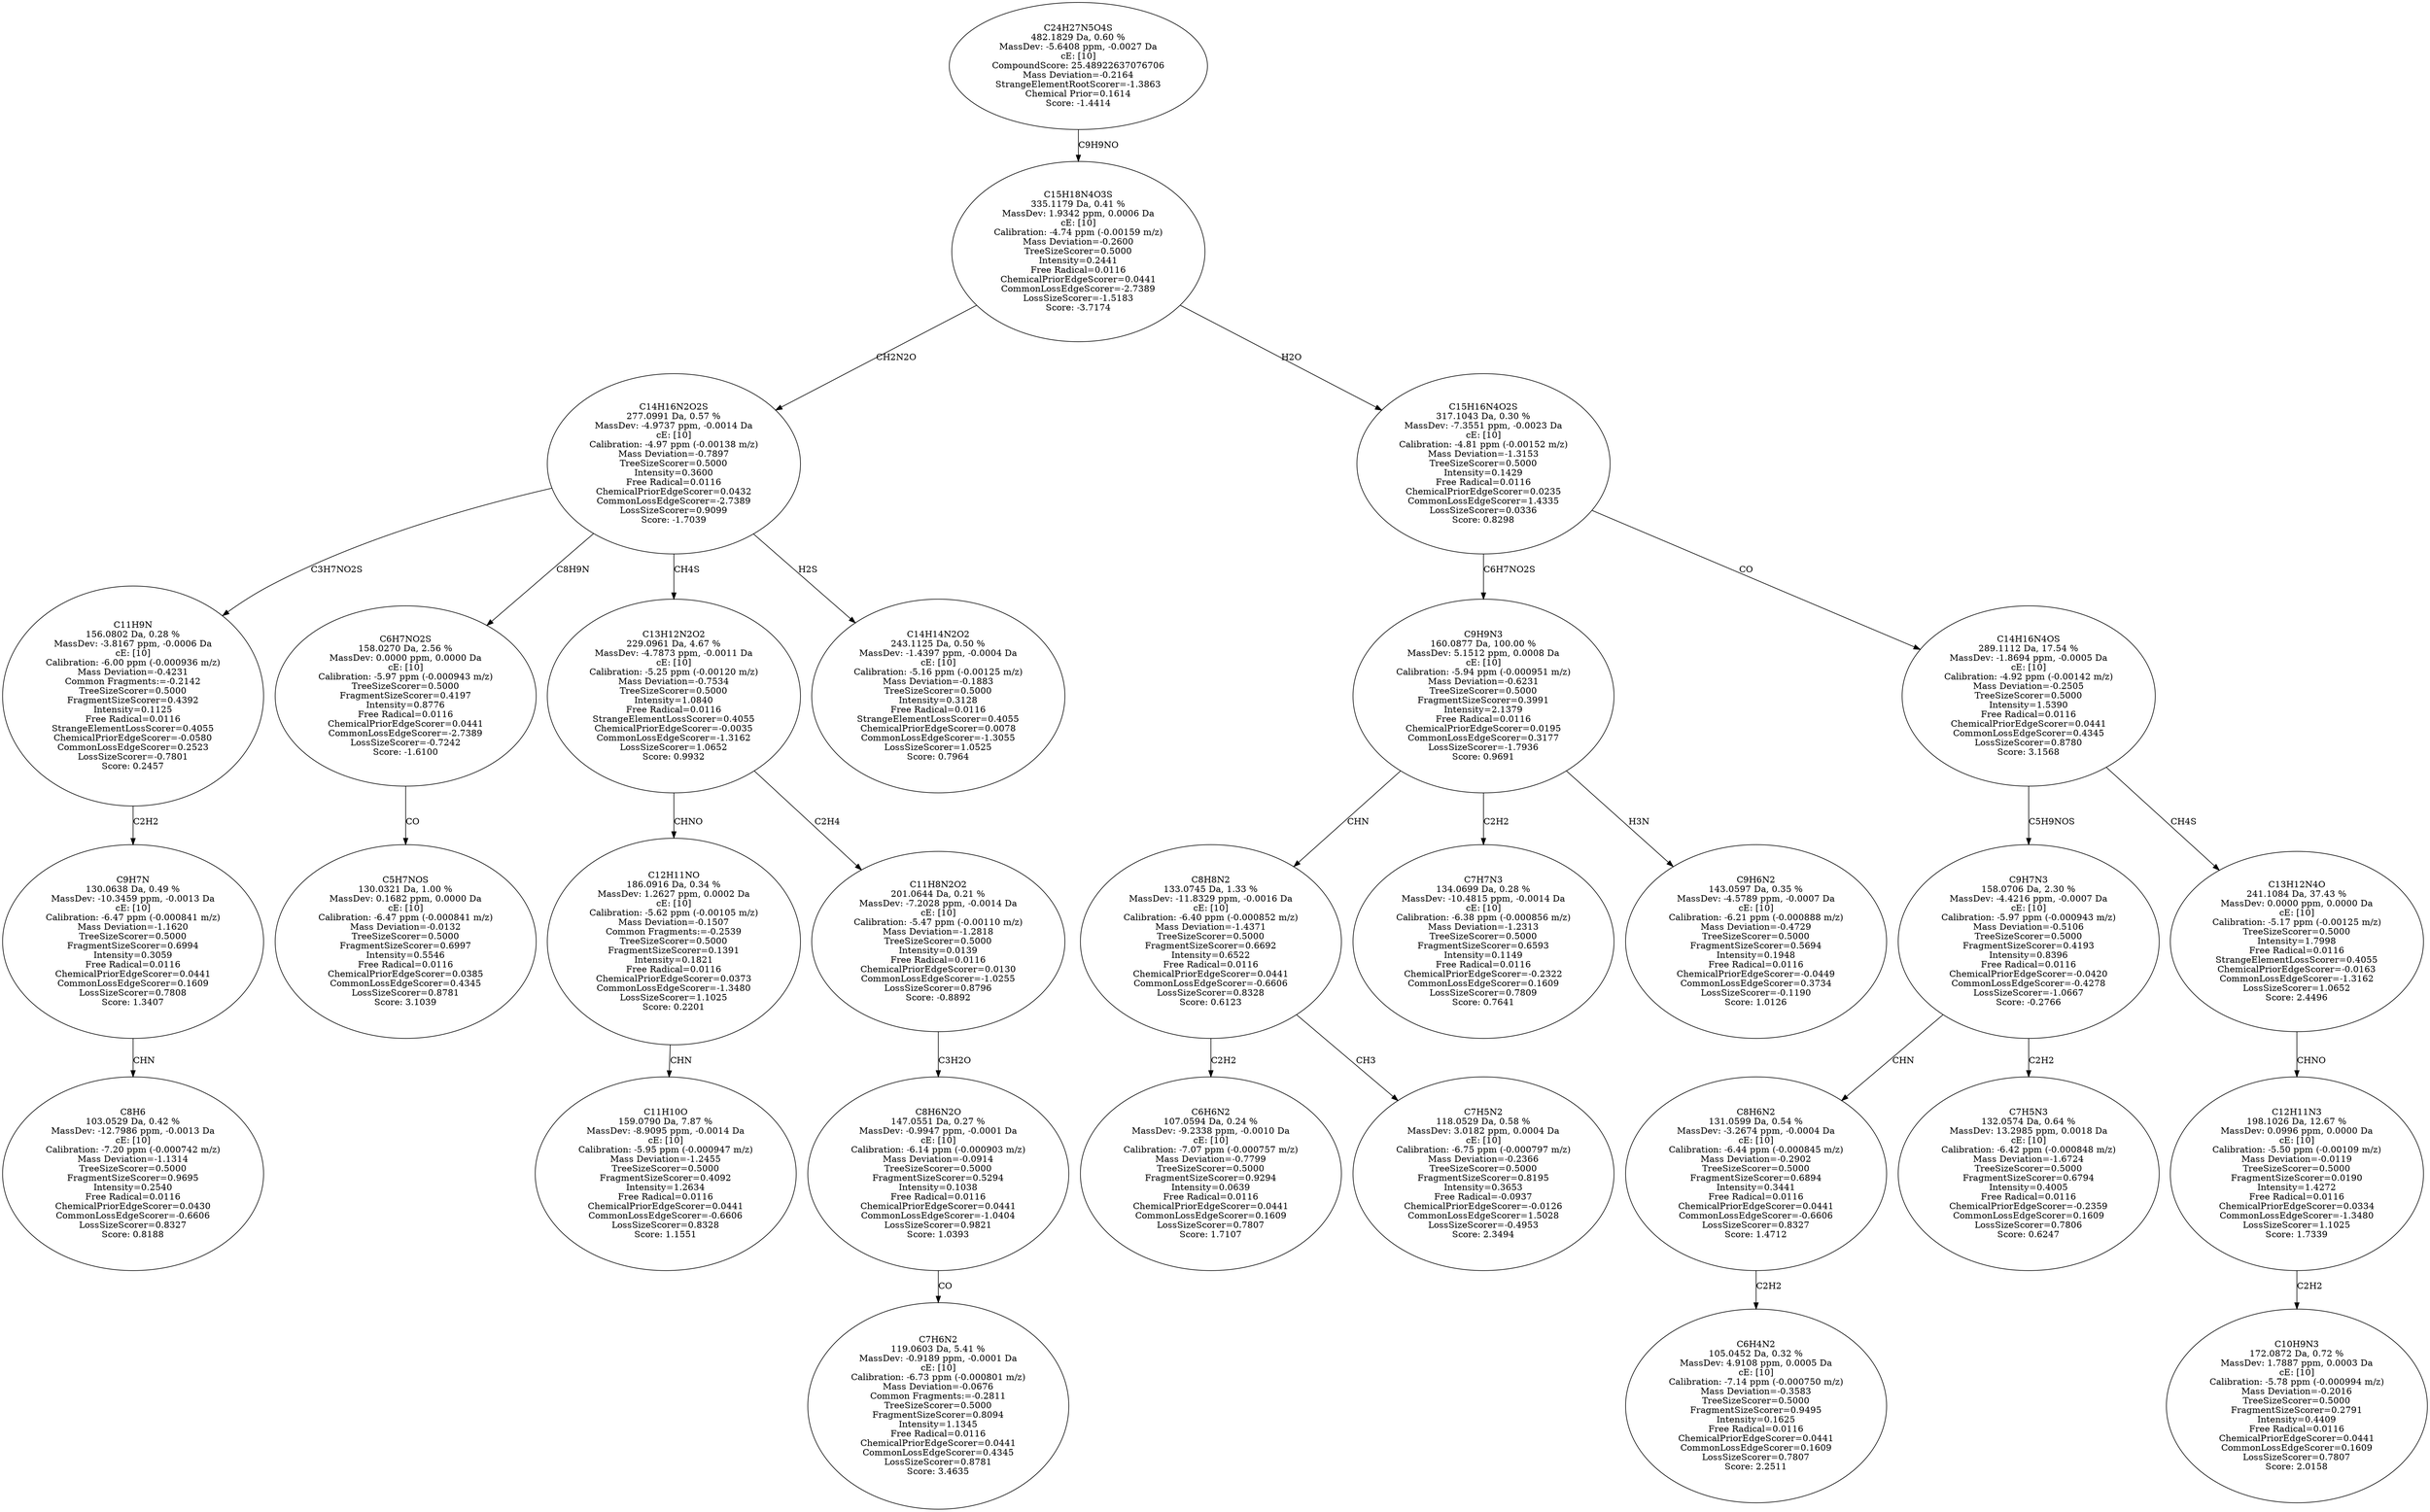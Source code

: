 strict digraph {
v1 [label="C8H6\n103.0529 Da, 0.42 %\nMassDev: -12.7986 ppm, -0.0013 Da\ncE: [10]\nCalibration: -7.20 ppm (-0.000742 m/z)\nMass Deviation=-1.1314\nTreeSizeScorer=0.5000\nFragmentSizeScorer=0.9695\nIntensity=0.2540\nFree Radical=0.0116\nChemicalPriorEdgeScorer=0.0430\nCommonLossEdgeScorer=-0.6606\nLossSizeScorer=0.8327\nScore: 0.8188"];
v2 [label="C9H7N\n130.0638 Da, 0.49 %\nMassDev: -10.3459 ppm, -0.0013 Da\ncE: [10]\nCalibration: -6.47 ppm (-0.000841 m/z)\nMass Deviation=-1.1620\nTreeSizeScorer=0.5000\nFragmentSizeScorer=0.6994\nIntensity=0.3059\nFree Radical=0.0116\nChemicalPriorEdgeScorer=0.0441\nCommonLossEdgeScorer=0.1609\nLossSizeScorer=0.7808\nScore: 1.3407"];
v3 [label="C11H9N\n156.0802 Da, 0.28 %\nMassDev: -3.8167 ppm, -0.0006 Da\ncE: [10]\nCalibration: -6.00 ppm (-0.000936 m/z)\nMass Deviation=-0.4231\nCommon Fragments:=-0.2142\nTreeSizeScorer=0.5000\nFragmentSizeScorer=0.4392\nIntensity=0.1125\nFree Radical=0.0116\nStrangeElementLossScorer=0.4055\nChemicalPriorEdgeScorer=-0.0580\nCommonLossEdgeScorer=0.2523\nLossSizeScorer=-0.7801\nScore: 0.2457"];
v4 [label="C5H7NOS\n130.0321 Da, 1.00 %\nMassDev: 0.1682 ppm, 0.0000 Da\ncE: [10]\nCalibration: -6.47 ppm (-0.000841 m/z)\nMass Deviation=-0.0132\nTreeSizeScorer=0.5000\nFragmentSizeScorer=0.6997\nIntensity=0.5546\nFree Radical=0.0116\nChemicalPriorEdgeScorer=0.0385\nCommonLossEdgeScorer=0.4345\nLossSizeScorer=0.8781\nScore: 3.1039"];
v5 [label="C6H7NO2S\n158.0270 Da, 2.56 %\nMassDev: 0.0000 ppm, 0.0000 Da\ncE: [10]\nCalibration: -5.97 ppm (-0.000943 m/z)\nTreeSizeScorer=0.5000\nFragmentSizeScorer=0.4197\nIntensity=0.8776\nFree Radical=0.0116\nChemicalPriorEdgeScorer=0.0441\nCommonLossEdgeScorer=-2.7389\nLossSizeScorer=-0.7242\nScore: -1.6100"];
v6 [label="C11H10O\n159.0790 Da, 7.87 %\nMassDev: -8.9095 ppm, -0.0014 Da\ncE: [10]\nCalibration: -5.95 ppm (-0.000947 m/z)\nMass Deviation=-1.2455\nTreeSizeScorer=0.5000\nFragmentSizeScorer=0.4092\nIntensity=1.2634\nFree Radical=0.0116\nChemicalPriorEdgeScorer=0.0441\nCommonLossEdgeScorer=-0.6606\nLossSizeScorer=0.8328\nScore: 1.1551"];
v7 [label="C12H11NO\n186.0916 Da, 0.34 %\nMassDev: 1.2627 ppm, 0.0002 Da\ncE: [10]\nCalibration: -5.62 ppm (-0.00105 m/z)\nMass Deviation=-0.1507\nCommon Fragments:=-0.2539\nTreeSizeScorer=0.5000\nFragmentSizeScorer=0.1391\nIntensity=0.1821\nFree Radical=0.0116\nChemicalPriorEdgeScorer=0.0373\nCommonLossEdgeScorer=-1.3480\nLossSizeScorer=1.1025\nScore: 0.2201"];
v8 [label="C7H6N2\n119.0603 Da, 5.41 %\nMassDev: -0.9189 ppm, -0.0001 Da\ncE: [10]\nCalibration: -6.73 ppm (-0.000801 m/z)\nMass Deviation=-0.0676\nCommon Fragments:=-0.2811\nTreeSizeScorer=0.5000\nFragmentSizeScorer=0.8094\nIntensity=1.1345\nFree Radical=0.0116\nChemicalPriorEdgeScorer=0.0441\nCommonLossEdgeScorer=0.4345\nLossSizeScorer=0.8781\nScore: 3.4635"];
v9 [label="C8H6N2O\n147.0551 Da, 0.27 %\nMassDev: -0.9947 ppm, -0.0001 Da\ncE: [10]\nCalibration: -6.14 ppm (-0.000903 m/z)\nMass Deviation=-0.0914\nTreeSizeScorer=0.5000\nFragmentSizeScorer=0.5294\nIntensity=0.1038\nFree Radical=0.0116\nChemicalPriorEdgeScorer=0.0441\nCommonLossEdgeScorer=-1.0404\nLossSizeScorer=0.9821\nScore: 1.0393"];
v10 [label="C11H8N2O2\n201.0644 Da, 0.21 %\nMassDev: -7.2028 ppm, -0.0014 Da\ncE: [10]\nCalibration: -5.47 ppm (-0.00110 m/z)\nMass Deviation=-1.2818\nTreeSizeScorer=0.5000\nIntensity=0.0139\nFree Radical=0.0116\nChemicalPriorEdgeScorer=0.0130\nCommonLossEdgeScorer=-1.0255\nLossSizeScorer=0.8796\nScore: -0.8892"];
v11 [label="C13H12N2O2\n229.0961 Da, 4.67 %\nMassDev: -4.7873 ppm, -0.0011 Da\ncE: [10]\nCalibration: -5.25 ppm (-0.00120 m/z)\nMass Deviation=-0.7534\nTreeSizeScorer=0.5000\nIntensity=1.0840\nFree Radical=0.0116\nStrangeElementLossScorer=0.4055\nChemicalPriorEdgeScorer=-0.0035\nCommonLossEdgeScorer=-1.3162\nLossSizeScorer=1.0652\nScore: 0.9932"];
v12 [label="C14H14N2O2\n243.1125 Da, 0.50 %\nMassDev: -1.4397 ppm, -0.0004 Da\ncE: [10]\nCalibration: -5.16 ppm (-0.00125 m/z)\nMass Deviation=-0.1883\nTreeSizeScorer=0.5000\nIntensity=0.3128\nFree Radical=0.0116\nStrangeElementLossScorer=0.4055\nChemicalPriorEdgeScorer=0.0078\nCommonLossEdgeScorer=-1.3055\nLossSizeScorer=1.0525\nScore: 0.7964"];
v13 [label="C14H16N2O2S\n277.0991 Da, 0.57 %\nMassDev: -4.9737 ppm, -0.0014 Da\ncE: [10]\nCalibration: -4.97 ppm (-0.00138 m/z)\nMass Deviation=-0.7897\nTreeSizeScorer=0.5000\nIntensity=0.3600\nFree Radical=0.0116\nChemicalPriorEdgeScorer=0.0432\nCommonLossEdgeScorer=-2.7389\nLossSizeScorer=0.9099\nScore: -1.7039"];
v14 [label="C6H6N2\n107.0594 Da, 0.24 %\nMassDev: -9.2338 ppm, -0.0010 Da\ncE: [10]\nCalibration: -7.07 ppm (-0.000757 m/z)\nMass Deviation=-0.7799\nTreeSizeScorer=0.5000\nFragmentSizeScorer=0.9294\nIntensity=0.0639\nFree Radical=0.0116\nChemicalPriorEdgeScorer=0.0441\nCommonLossEdgeScorer=0.1609\nLossSizeScorer=0.7807\nScore: 1.7107"];
v15 [label="C7H5N2\n118.0529 Da, 0.58 %\nMassDev: 3.0182 ppm, 0.0004 Da\ncE: [10]\nCalibration: -6.75 ppm (-0.000797 m/z)\nMass Deviation=-0.2366\nTreeSizeScorer=0.5000\nFragmentSizeScorer=0.8195\nIntensity=0.3653\nFree Radical=-0.0937\nChemicalPriorEdgeScorer=-0.0126\nCommonLossEdgeScorer=1.5028\nLossSizeScorer=-0.4953\nScore: 2.3494"];
v16 [label="C8H8N2\n133.0745 Da, 1.33 %\nMassDev: -11.8329 ppm, -0.0016 Da\ncE: [10]\nCalibration: -6.40 ppm (-0.000852 m/z)\nMass Deviation=-1.4371\nTreeSizeScorer=0.5000\nFragmentSizeScorer=0.6692\nIntensity=0.6522\nFree Radical=0.0116\nChemicalPriorEdgeScorer=0.0441\nCommonLossEdgeScorer=-0.6606\nLossSizeScorer=0.8328\nScore: 0.6123"];
v17 [label="C7H7N3\n134.0699 Da, 0.28 %\nMassDev: -10.4815 ppm, -0.0014 Da\ncE: [10]\nCalibration: -6.38 ppm (-0.000856 m/z)\nMass Deviation=-1.2313\nTreeSizeScorer=0.5000\nFragmentSizeScorer=0.6593\nIntensity=0.1149\nFree Radical=0.0116\nChemicalPriorEdgeScorer=-0.2322\nCommonLossEdgeScorer=0.1609\nLossSizeScorer=0.7809\nScore: 0.7641"];
v18 [label="C9H6N2\n143.0597 Da, 0.35 %\nMassDev: -4.5789 ppm, -0.0007 Da\ncE: [10]\nCalibration: -6.21 ppm (-0.000888 m/z)\nMass Deviation=-0.4729\nTreeSizeScorer=0.5000\nFragmentSizeScorer=0.5694\nIntensity=0.1948\nFree Radical=0.0116\nChemicalPriorEdgeScorer=-0.0449\nCommonLossEdgeScorer=0.3734\nLossSizeScorer=-0.1190\nScore: 1.0126"];
v19 [label="C9H9N3\n160.0877 Da, 100.00 %\nMassDev: 5.1512 ppm, 0.0008 Da\ncE: [10]\nCalibration: -5.94 ppm (-0.000951 m/z)\nMass Deviation=-0.6231\nTreeSizeScorer=0.5000\nFragmentSizeScorer=0.3991\nIntensity=2.1379\nFree Radical=0.0116\nChemicalPriorEdgeScorer=0.0195\nCommonLossEdgeScorer=0.3177\nLossSizeScorer=-1.7936\nScore: 0.9691"];
v20 [label="C6H4N2\n105.0452 Da, 0.32 %\nMassDev: 4.9108 ppm, 0.0005 Da\ncE: [10]\nCalibration: -7.14 ppm (-0.000750 m/z)\nMass Deviation=-0.3583\nTreeSizeScorer=0.5000\nFragmentSizeScorer=0.9495\nIntensity=0.1625\nFree Radical=0.0116\nChemicalPriorEdgeScorer=0.0441\nCommonLossEdgeScorer=0.1609\nLossSizeScorer=0.7807\nScore: 2.2511"];
v21 [label="C8H6N2\n131.0599 Da, 0.54 %\nMassDev: -3.2674 ppm, -0.0004 Da\ncE: [10]\nCalibration: -6.44 ppm (-0.000845 m/z)\nMass Deviation=-0.2902\nTreeSizeScorer=0.5000\nFragmentSizeScorer=0.6894\nIntensity=0.3441\nFree Radical=0.0116\nChemicalPriorEdgeScorer=0.0441\nCommonLossEdgeScorer=-0.6606\nLossSizeScorer=0.8327\nScore: 1.4712"];
v22 [label="C7H5N3\n132.0574 Da, 0.64 %\nMassDev: 13.2985 ppm, 0.0018 Da\ncE: [10]\nCalibration: -6.42 ppm (-0.000848 m/z)\nMass Deviation=-1.6724\nTreeSizeScorer=0.5000\nFragmentSizeScorer=0.6794\nIntensity=0.4005\nFree Radical=0.0116\nChemicalPriorEdgeScorer=-0.2359\nCommonLossEdgeScorer=0.1609\nLossSizeScorer=0.7806\nScore: 0.6247"];
v23 [label="C9H7N3\n158.0706 Da, 2.30 %\nMassDev: -4.4216 ppm, -0.0007 Da\ncE: [10]\nCalibration: -5.97 ppm (-0.000943 m/z)\nMass Deviation=-0.5106\nTreeSizeScorer=0.5000\nFragmentSizeScorer=0.4193\nIntensity=0.8396\nFree Radical=0.0116\nChemicalPriorEdgeScorer=-0.0420\nCommonLossEdgeScorer=-0.4278\nLossSizeScorer=-1.0667\nScore: -0.2766"];
v24 [label="C10H9N3\n172.0872 Da, 0.72 %\nMassDev: 1.7887 ppm, 0.0003 Da\ncE: [10]\nCalibration: -5.78 ppm (-0.000994 m/z)\nMass Deviation=-0.2016\nTreeSizeScorer=0.5000\nFragmentSizeScorer=0.2791\nIntensity=0.4409\nFree Radical=0.0116\nChemicalPriorEdgeScorer=0.0441\nCommonLossEdgeScorer=0.1609\nLossSizeScorer=0.7807\nScore: 2.0158"];
v25 [label="C12H11N3\n198.1026 Da, 12.67 %\nMassDev: 0.0996 ppm, 0.0000 Da\ncE: [10]\nCalibration: -5.50 ppm (-0.00109 m/z)\nMass Deviation=-0.0119\nTreeSizeScorer=0.5000\nFragmentSizeScorer=0.0190\nIntensity=1.4272\nFree Radical=0.0116\nChemicalPriorEdgeScorer=0.0334\nCommonLossEdgeScorer=-1.3480\nLossSizeScorer=1.1025\nScore: 1.7339"];
v26 [label="C13H12N4O\n241.1084 Da, 37.43 %\nMassDev: 0.0000 ppm, 0.0000 Da\ncE: [10]\nCalibration: -5.17 ppm (-0.00125 m/z)\nTreeSizeScorer=0.5000\nIntensity=1.7998\nFree Radical=0.0116\nStrangeElementLossScorer=0.4055\nChemicalPriorEdgeScorer=-0.0163\nCommonLossEdgeScorer=-1.3162\nLossSizeScorer=1.0652\nScore: 2.4496"];
v27 [label="C14H16N4OS\n289.1112 Da, 17.54 %\nMassDev: -1.8694 ppm, -0.0005 Da\ncE: [10]\nCalibration: -4.92 ppm (-0.00142 m/z)\nMass Deviation=-0.2505\nTreeSizeScorer=0.5000\nIntensity=1.5390\nFree Radical=0.0116\nChemicalPriorEdgeScorer=0.0441\nCommonLossEdgeScorer=0.4345\nLossSizeScorer=0.8780\nScore: 3.1568"];
v28 [label="C15H16N4O2S\n317.1043 Da, 0.30 %\nMassDev: -7.3551 ppm, -0.0023 Da\ncE: [10]\nCalibration: -4.81 ppm (-0.00152 m/z)\nMass Deviation=-1.3153\nTreeSizeScorer=0.5000\nIntensity=0.1429\nFree Radical=0.0116\nChemicalPriorEdgeScorer=0.0235\nCommonLossEdgeScorer=1.4335\nLossSizeScorer=0.0336\nScore: 0.8298"];
v29 [label="C15H18N4O3S\n335.1179 Da, 0.41 %\nMassDev: 1.9342 ppm, 0.0006 Da\ncE: [10]\nCalibration: -4.74 ppm (-0.00159 m/z)\nMass Deviation=-0.2600\nTreeSizeScorer=0.5000\nIntensity=0.2441\nFree Radical=0.0116\nChemicalPriorEdgeScorer=0.0441\nCommonLossEdgeScorer=-2.7389\nLossSizeScorer=-1.5183\nScore: -3.7174"];
v30 [label="C24H27N5O4S\n482.1829 Da, 0.60 %\nMassDev: -5.6408 ppm, -0.0027 Da\ncE: [10]\nCompoundScore: 25.48922637076706\nMass Deviation=-0.2164\nStrangeElementRootScorer=-1.3863\nChemical Prior=0.1614\nScore: -1.4414"];
v2 -> v1 [label="CHN"];
v3 -> v2 [label="C2H2"];
v13 -> v3 [label="C3H7NO2S"];
v5 -> v4 [label="CO"];
v13 -> v5 [label="C8H9N"];
v7 -> v6 [label="CHN"];
v11 -> v7 [label="CHNO"];
v9 -> v8 [label="CO"];
v10 -> v9 [label="C3H2O"];
v11 -> v10 [label="C2H4"];
v13 -> v11 [label="CH4S"];
v13 -> v12 [label="H2S"];
v29 -> v13 [label="CH2N2O"];
v16 -> v14 [label="C2H2"];
v16 -> v15 [label="CH3"];
v19 -> v16 [label="CHN"];
v19 -> v17 [label="C2H2"];
v19 -> v18 [label="H3N"];
v28 -> v19 [label="C6H7NO2S"];
v21 -> v20 [label="C2H2"];
v23 -> v21 [label="CHN"];
v23 -> v22 [label="C2H2"];
v27 -> v23 [label="C5H9NOS"];
v25 -> v24 [label="C2H2"];
v26 -> v25 [label="CHNO"];
v27 -> v26 [label="CH4S"];
v28 -> v27 [label="CO"];
v29 -> v28 [label="H2O"];
v30 -> v29 [label="C9H9NO"];
}